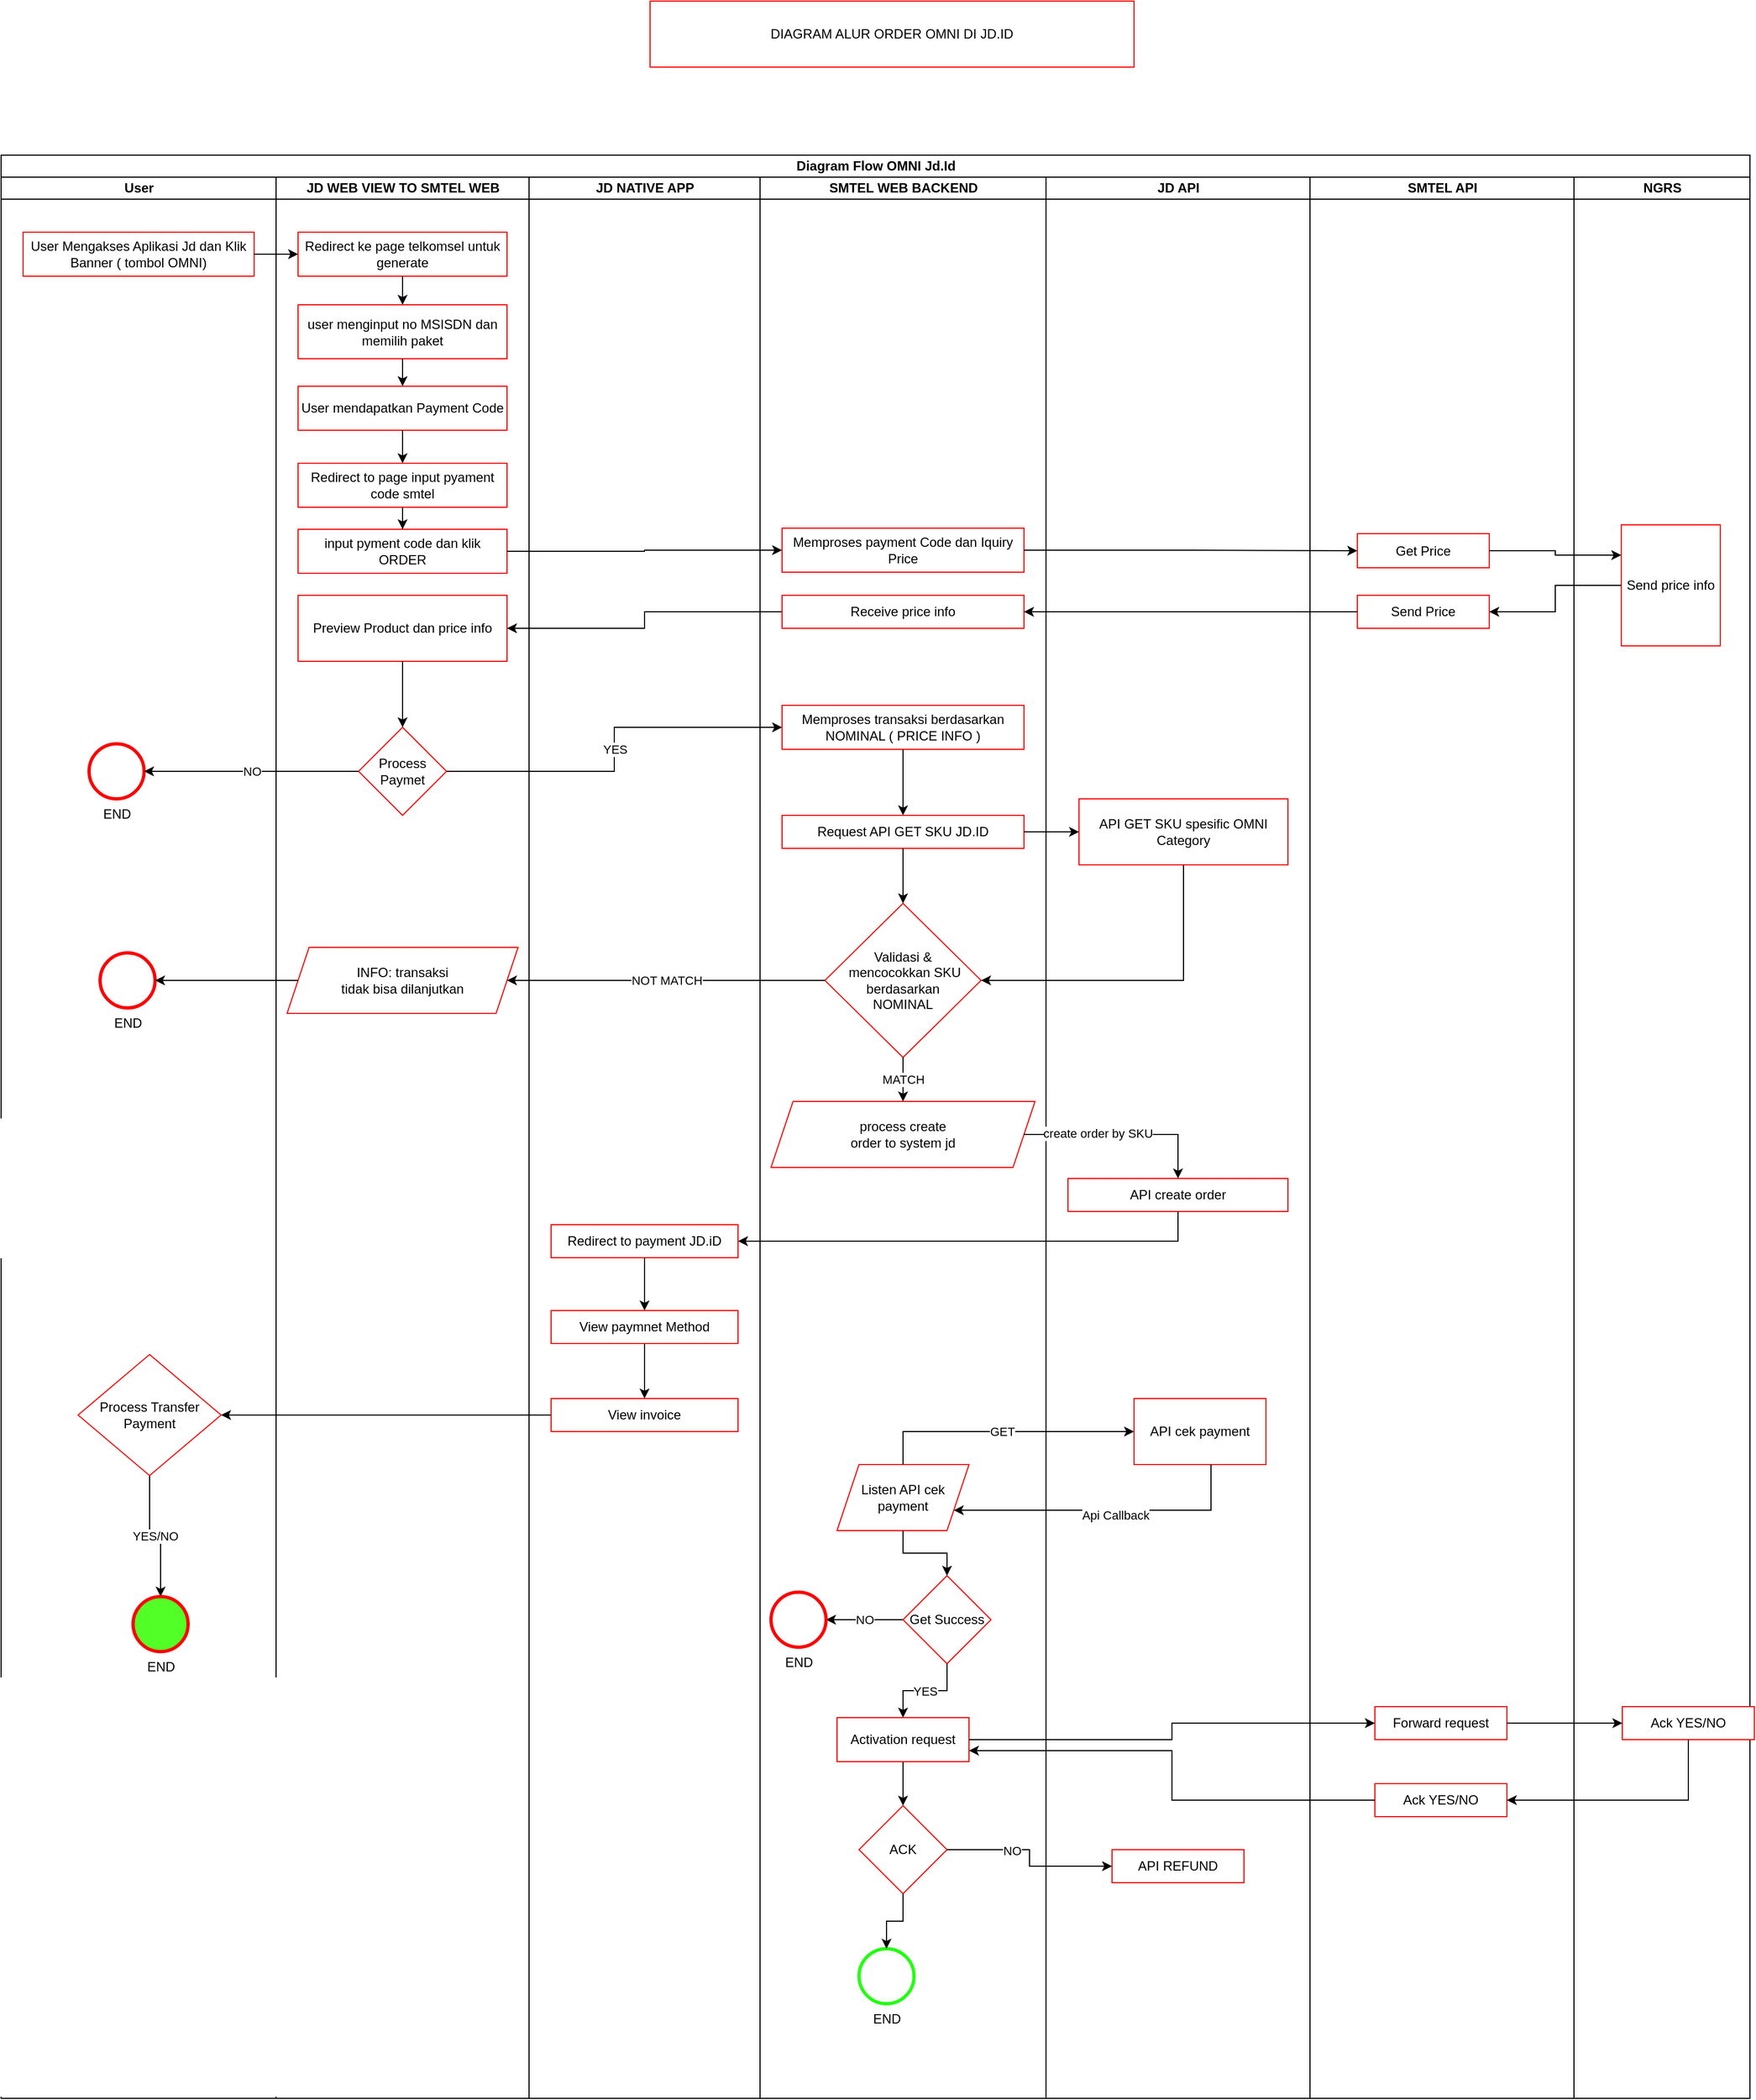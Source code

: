 <mxfile version="16.5.3" type="github">
  <diagram id="UwHgi-8N27nsmFxwErfs" name="OMNI">
    <mxGraphModel dx="4543" dy="3366" grid="1" gridSize="10" guides="1" tooltips="1" connect="1" arrows="1" fold="1" page="1" pageScale="1" pageWidth="850" pageHeight="1100" math="0" shadow="0">
      <root>
        <mxCell id="0" />
        <mxCell id="1" parent="0" />
        <mxCell id="b-g2PKGpohuOXuUOQPh--2" value="Diagram Flow OMNI Jd.Id" style="swimlane;html=1;childLayout=stackLayout;resizeParent=1;resizeParentMax=0;startSize=20;" vertex="1" parent="1">
          <mxGeometry x="110" y="-850" width="1590" height="1766" as="geometry" />
        </mxCell>
        <mxCell id="b-g2PKGpohuOXuUOQPh--3" value="User" style="swimlane;html=1;startSize=20;" vertex="1" parent="b-g2PKGpohuOXuUOQPh--2">
          <mxGeometry y="20" width="250" height="1746" as="geometry" />
        </mxCell>
        <mxCell id="b-g2PKGpohuOXuUOQPh--4" style="edgeStyle=orthogonalEdgeStyle;rounded=0;orthogonalLoop=1;jettySize=auto;html=1;exitX=0.5;exitY=1;exitDx=0;exitDy=0;exitPerimeter=0;" edge="1" parent="b-g2PKGpohuOXuUOQPh--3">
          <mxGeometry relative="1" as="geometry">
            <mxPoint x="120" y="100" as="sourcePoint" />
            <mxPoint x="120" y="100" as="targetPoint" />
          </mxGeometry>
        </mxCell>
        <mxCell id="b-g2PKGpohuOXuUOQPh--5" value="User Mengakses Aplikasi Jd dan Klik Banner ( tombol OMNI)" style="rounded=0;whiteSpace=wrap;html=1;strokeColor=#FF0000;" vertex="1" parent="b-g2PKGpohuOXuUOQPh--3">
          <mxGeometry x="20" y="50" width="210" height="40" as="geometry" />
        </mxCell>
        <mxCell id="b-g2PKGpohuOXuUOQPh--6" value="END" style="points=[[0.145,0.145,0],[0.5,0,0],[0.855,0.145,0],[1,0.5,0],[0.855,0.855,0],[0.5,1,0],[0.145,0.855,0],[0,0.5,0]];shape=mxgraph.bpmn.event;html=1;verticalLabelPosition=bottom;labelBackgroundColor=#ffffff;verticalAlign=top;align=center;perimeter=ellipsePerimeter;outlineConnect=0;aspect=fixed;outline=end;symbol=terminate2;strokeColor=#FF0000;" vertex="1" parent="b-g2PKGpohuOXuUOQPh--3">
          <mxGeometry x="80" y="515" width="50" height="50" as="geometry" />
        </mxCell>
        <mxCell id="b-g2PKGpohuOXuUOQPh--7" value="END" style="points=[[0.145,0.145,0],[0.5,0,0],[0.855,0.145,0],[1,0.5,0],[0.855,0.855,0],[0.5,1,0],[0.145,0.855,0],[0,0.5,0]];shape=mxgraph.bpmn.event;html=1;verticalLabelPosition=bottom;labelBackgroundColor=#ffffff;verticalAlign=top;align=center;perimeter=ellipsePerimeter;outlineConnect=0;aspect=fixed;outline=end;symbol=terminate2;strokeColor=#FF0000;" vertex="1" parent="b-g2PKGpohuOXuUOQPh--3">
          <mxGeometry x="90" y="705" width="50" height="50" as="geometry" />
        </mxCell>
        <mxCell id="b-g2PKGpohuOXuUOQPh--8" value="YES/NO" style="edgeStyle=orthogonalEdgeStyle;rounded=0;orthogonalLoop=1;jettySize=auto;html=1;" edge="1" parent="b-g2PKGpohuOXuUOQPh--3" source="b-g2PKGpohuOXuUOQPh--9" target="b-g2PKGpohuOXuUOQPh--10">
          <mxGeometry relative="1" as="geometry" />
        </mxCell>
        <mxCell id="b-g2PKGpohuOXuUOQPh--9" value="Process Transfer Payment" style="rhombus;whiteSpace=wrap;html=1;strokeColor=#FF0000;" vertex="1" parent="b-g2PKGpohuOXuUOQPh--3">
          <mxGeometry x="70" y="1070" width="130" height="110" as="geometry" />
        </mxCell>
        <mxCell id="b-g2PKGpohuOXuUOQPh--10" value="END" style="points=[[0.145,0.145,0],[0.5,0,0],[0.855,0.145,0],[1,0.5,0],[0.855,0.855,0],[0.5,1,0],[0.145,0.855,0],[0,0.5,0]];shape=mxgraph.bpmn.event;html=1;verticalLabelPosition=bottom;labelBackgroundColor=#ffffff;verticalAlign=top;align=center;perimeter=ellipsePerimeter;outlineConnect=0;aspect=fixed;outline=end;symbol=terminate2;strokeColor=#FF0000;fillColor=#52FF26;" vertex="1" parent="b-g2PKGpohuOXuUOQPh--3">
          <mxGeometry x="120" y="1290" width="50" height="50" as="geometry" />
        </mxCell>
        <mxCell id="b-g2PKGpohuOXuUOQPh--11" value="JD WEB VIEW TO SMTEL WEB" style="swimlane;html=1;startSize=20;" vertex="1" parent="b-g2PKGpohuOXuUOQPh--2">
          <mxGeometry x="250" y="20" width="230" height="1746" as="geometry">
            <mxRectangle x="120" y="20" width="30" height="460" as="alternateBounds" />
          </mxGeometry>
        </mxCell>
        <mxCell id="b-g2PKGpohuOXuUOQPh--12" value="Redirect ke page telkomsel untuk generate " style="whiteSpace=wrap;html=1;strokeColor=#FF0000;" vertex="1" parent="b-g2PKGpohuOXuUOQPh--11">
          <mxGeometry x="20" y="50" width="190" height="40" as="geometry" />
        </mxCell>
        <mxCell id="b-g2PKGpohuOXuUOQPh--13" value="Redirect to page input pyament code smtel" style="whiteSpace=wrap;html=1;strokeColor=#FF0000;" vertex="1" parent="b-g2PKGpohuOXuUOQPh--11">
          <mxGeometry x="20" y="260" width="190" height="40" as="geometry" />
        </mxCell>
        <mxCell id="b-g2PKGpohuOXuUOQPh--14" value="Preview Product dan price info" style="whiteSpace=wrap;html=1;strokeColor=#FF0000;" vertex="1" parent="b-g2PKGpohuOXuUOQPh--11">
          <mxGeometry x="20" y="380" width="190" height="60" as="geometry" />
        </mxCell>
        <mxCell id="b-g2PKGpohuOXuUOQPh--15" value="&lt;div&gt;INFO: transaksi &lt;br&gt;&lt;/div&gt;&lt;div&gt;tidak bisa dilanjutkan&lt;/div&gt;" style="shape=parallelogram;perimeter=parallelogramPerimeter;whiteSpace=wrap;html=1;fixedSize=1;strokeColor=#FF0000;" vertex="1" parent="b-g2PKGpohuOXuUOQPh--11">
          <mxGeometry x="10" y="700" width="210" height="60" as="geometry" />
        </mxCell>
        <mxCell id="b-g2PKGpohuOXuUOQPh--16" value="User mendapatkan Payment Code" style="whiteSpace=wrap;html=1;strokeColor=#FF0000;" vertex="1" parent="b-g2PKGpohuOXuUOQPh--11">
          <mxGeometry x="20" y="190" width="190" height="40" as="geometry" />
        </mxCell>
        <mxCell id="b-g2PKGpohuOXuUOQPh--17" value="" style="edgeStyle=orthogonalEdgeStyle;rounded=0;orthogonalLoop=1;jettySize=auto;html=1;" edge="1" parent="b-g2PKGpohuOXuUOQPh--11" source="b-g2PKGpohuOXuUOQPh--16" target="b-g2PKGpohuOXuUOQPh--13">
          <mxGeometry relative="1" as="geometry" />
        </mxCell>
        <mxCell id="b-g2PKGpohuOXuUOQPh--18" value="input pyment code dan klik ORDER" style="whiteSpace=wrap;html=1;strokeColor=#FF0000;" vertex="1" parent="b-g2PKGpohuOXuUOQPh--11">
          <mxGeometry x="20" y="320" width="190" height="40" as="geometry" />
        </mxCell>
        <mxCell id="b-g2PKGpohuOXuUOQPh--19" value="" style="edgeStyle=orthogonalEdgeStyle;rounded=0;orthogonalLoop=1;jettySize=auto;html=1;" edge="1" parent="b-g2PKGpohuOXuUOQPh--11" source="b-g2PKGpohuOXuUOQPh--13" target="b-g2PKGpohuOXuUOQPh--18">
          <mxGeometry relative="1" as="geometry" />
        </mxCell>
        <mxCell id="b-g2PKGpohuOXuUOQPh--20" value="Process Paymet" style="rhombus;whiteSpace=wrap;html=1;strokeColor=#FF0000;" vertex="1" parent="b-g2PKGpohuOXuUOQPh--11">
          <mxGeometry x="75" y="500" width="80" height="80" as="geometry" />
        </mxCell>
        <mxCell id="b-g2PKGpohuOXuUOQPh--21" style="edgeStyle=orthogonalEdgeStyle;rounded=0;orthogonalLoop=1;jettySize=auto;html=1;entryX=0.5;entryY=0;entryDx=0;entryDy=0;" edge="1" parent="b-g2PKGpohuOXuUOQPh--11" source="b-g2PKGpohuOXuUOQPh--14" target="b-g2PKGpohuOXuUOQPh--20">
          <mxGeometry relative="1" as="geometry" />
        </mxCell>
        <mxCell id="b-g2PKGpohuOXuUOQPh--22" value="user menginput no MSISDN dan memilih paket" style="whiteSpace=wrap;html=1;strokeColor=#FF0000;" vertex="1" parent="b-g2PKGpohuOXuUOQPh--11">
          <mxGeometry x="20" y="116" width="190" height="49" as="geometry" />
        </mxCell>
        <mxCell id="b-g2PKGpohuOXuUOQPh--23" value="" style="edgeStyle=orthogonalEdgeStyle;rounded=0;orthogonalLoop=1;jettySize=auto;html=1;" edge="1" parent="b-g2PKGpohuOXuUOQPh--11" source="b-g2PKGpohuOXuUOQPh--12" target="b-g2PKGpohuOXuUOQPh--22">
          <mxGeometry relative="1" as="geometry" />
        </mxCell>
        <mxCell id="b-g2PKGpohuOXuUOQPh--24" value="" style="edgeStyle=orthogonalEdgeStyle;rounded=0;orthogonalLoop=1;jettySize=auto;html=1;" edge="1" parent="b-g2PKGpohuOXuUOQPh--11" source="b-g2PKGpohuOXuUOQPh--22" target="b-g2PKGpohuOXuUOQPh--16">
          <mxGeometry relative="1" as="geometry" />
        </mxCell>
        <mxCell id="b-g2PKGpohuOXuUOQPh--25" value="JD NATIVE APP" style="swimlane;html=1;startSize=20;" vertex="1" parent="b-g2PKGpohuOXuUOQPh--2">
          <mxGeometry x="480" y="20" width="210" height="1746" as="geometry" />
        </mxCell>
        <mxCell id="b-g2PKGpohuOXuUOQPh--26" value="Redirect to payment JD.iD" style="whiteSpace=wrap;html=1;strokeColor=#FF0000;" vertex="1" parent="b-g2PKGpohuOXuUOQPh--25">
          <mxGeometry x="20" y="952" width="170" height="30" as="geometry" />
        </mxCell>
        <mxCell id="b-g2PKGpohuOXuUOQPh--27" value="View paymnet Method" style="whiteSpace=wrap;html=1;strokeColor=#FF0000;" vertex="1" parent="b-g2PKGpohuOXuUOQPh--25">
          <mxGeometry x="20" y="1030" width="170" height="30" as="geometry" />
        </mxCell>
        <mxCell id="b-g2PKGpohuOXuUOQPh--28" value="" style="edgeStyle=orthogonalEdgeStyle;rounded=0;orthogonalLoop=1;jettySize=auto;html=1;" edge="1" parent="b-g2PKGpohuOXuUOQPh--25" source="b-g2PKGpohuOXuUOQPh--26" target="b-g2PKGpohuOXuUOQPh--27">
          <mxGeometry relative="1" as="geometry" />
        </mxCell>
        <mxCell id="b-g2PKGpohuOXuUOQPh--29" value="&lt;div&gt;View invoice&lt;/div&gt;" style="whiteSpace=wrap;html=1;strokeColor=#FF0000;" vertex="1" parent="b-g2PKGpohuOXuUOQPh--25">
          <mxGeometry x="20" y="1110" width="170" height="30" as="geometry" />
        </mxCell>
        <mxCell id="b-g2PKGpohuOXuUOQPh--30" value="" style="edgeStyle=orthogonalEdgeStyle;rounded=0;orthogonalLoop=1;jettySize=auto;html=1;" edge="1" parent="b-g2PKGpohuOXuUOQPh--25" source="b-g2PKGpohuOXuUOQPh--27" target="b-g2PKGpohuOXuUOQPh--29">
          <mxGeometry relative="1" as="geometry" />
        </mxCell>
        <mxCell id="b-g2PKGpohuOXuUOQPh--31" value="SMTEL WEB BACKEND" style="swimlane;html=1;startSize=20;" vertex="1" parent="b-g2PKGpohuOXuUOQPh--2">
          <mxGeometry x="690" y="20" width="260" height="1746" as="geometry" />
        </mxCell>
        <mxCell id="b-g2PKGpohuOXuUOQPh--32" value="Memproses payment Code dan Iquiry Price" style="whiteSpace=wrap;html=1;strokeColor=#FF0000;" vertex="1" parent="b-g2PKGpohuOXuUOQPh--31">
          <mxGeometry x="20" y="319" width="220" height="40" as="geometry" />
        </mxCell>
        <mxCell id="b-g2PKGpohuOXuUOQPh--33" value="Receive price info" style="whiteSpace=wrap;html=1;strokeColor=#FF0000;" vertex="1" parent="b-g2PKGpohuOXuUOQPh--31">
          <mxGeometry x="20" y="380" width="220" height="30" as="geometry" />
        </mxCell>
        <mxCell id="b-g2PKGpohuOXuUOQPh--34" value="Listen API cek payment" style="shape=parallelogram;perimeter=parallelogramPerimeter;whiteSpace=wrap;html=1;fixedSize=1;strokeColor=#FF0000;fillColor=#ffffff;" vertex="1" parent="b-g2PKGpohuOXuUOQPh--31">
          <mxGeometry x="70" y="1170" width="120" height="60" as="geometry" />
        </mxCell>
        <mxCell id="b-g2PKGpohuOXuUOQPh--35" value="Memproses transaksi berdasarkan NOMINAL ( PRICE INFO )" style="whiteSpace=wrap;html=1;strokeColor=#FF0000;" vertex="1" parent="b-g2PKGpohuOXuUOQPh--31">
          <mxGeometry x="20" y="480" width="220" height="40" as="geometry" />
        </mxCell>
        <mxCell id="b-g2PKGpohuOXuUOQPh--36" value="Request API GET SKU JD.ID" style="whiteSpace=wrap;html=1;strokeColor=#FF0000;" vertex="1" parent="b-g2PKGpohuOXuUOQPh--31">
          <mxGeometry x="20" y="580" width="220" height="30" as="geometry" />
        </mxCell>
        <mxCell id="b-g2PKGpohuOXuUOQPh--37" style="edgeStyle=orthogonalEdgeStyle;rounded=0;orthogonalLoop=1;jettySize=auto;html=1;entryX=0.5;entryY=0;entryDx=0;entryDy=0;" edge="1" parent="b-g2PKGpohuOXuUOQPh--31" source="b-g2PKGpohuOXuUOQPh--35" target="b-g2PKGpohuOXuUOQPh--36">
          <mxGeometry relative="1" as="geometry" />
        </mxCell>
        <mxCell id="b-g2PKGpohuOXuUOQPh--38" value="&lt;div align=&quot;center&quot;&gt;Validasi &amp;amp;&lt;/div&gt;&lt;div align=&quot;center&quot;&gt;&amp;nbsp;mencocokkan SKU berdasarkan &lt;br&gt;&lt;/div&gt;&lt;div align=&quot;center&quot;&gt;NOMINAL&lt;/div&gt;" style="rhombus;whiteSpace=wrap;html=1;strokeColor=#FF0000;align=center;" vertex="1" parent="b-g2PKGpohuOXuUOQPh--31">
          <mxGeometry x="59" y="660" width="142" height="140" as="geometry" />
        </mxCell>
        <mxCell id="b-g2PKGpohuOXuUOQPh--39" value="" style="edgeStyle=orthogonalEdgeStyle;rounded=0;orthogonalLoop=1;jettySize=auto;html=1;" edge="1" parent="b-g2PKGpohuOXuUOQPh--31" source="b-g2PKGpohuOXuUOQPh--36" target="b-g2PKGpohuOXuUOQPh--38">
          <mxGeometry relative="1" as="geometry" />
        </mxCell>
        <mxCell id="b-g2PKGpohuOXuUOQPh--40" value="&lt;div&gt;process create &lt;br&gt;&lt;/div&gt;&lt;div&gt;order to system jd&lt;/div&gt;" style="shape=parallelogram;perimeter=parallelogramPerimeter;whiteSpace=wrap;html=1;fixedSize=1;strokeColor=#FF0000;" vertex="1" parent="b-g2PKGpohuOXuUOQPh--31">
          <mxGeometry x="10" y="840" width="240" height="60" as="geometry" />
        </mxCell>
        <mxCell id="b-g2PKGpohuOXuUOQPh--41" value="MATCH" style="edgeStyle=orthogonalEdgeStyle;rounded=0;orthogonalLoop=1;jettySize=auto;html=1;" edge="1" parent="b-g2PKGpohuOXuUOQPh--31" source="b-g2PKGpohuOXuUOQPh--38" target="b-g2PKGpohuOXuUOQPh--40">
          <mxGeometry relative="1" as="geometry" />
        </mxCell>
        <mxCell id="b-g2PKGpohuOXuUOQPh--42" value="NO" style="edgeStyle=orthogonalEdgeStyle;rounded=0;orthogonalLoop=1;jettySize=auto;html=1;entryX=1;entryY=0.5;entryDx=0;entryDy=0;entryPerimeter=0;" edge="1" parent="b-g2PKGpohuOXuUOQPh--31" source="b-g2PKGpohuOXuUOQPh--43" target="b-g2PKGpohuOXuUOQPh--49">
          <mxGeometry relative="1" as="geometry" />
        </mxCell>
        <mxCell id="b-g2PKGpohuOXuUOQPh--43" value="Get Success" style="rhombus;whiteSpace=wrap;html=1;strokeColor=#FF0000;fillColor=#ffffff;" vertex="1" parent="b-g2PKGpohuOXuUOQPh--31">
          <mxGeometry x="130" y="1271" width="80" height="80" as="geometry" />
        </mxCell>
        <mxCell id="b-g2PKGpohuOXuUOQPh--44" value="" style="edgeStyle=orthogonalEdgeStyle;rounded=0;orthogonalLoop=1;jettySize=auto;html=1;" edge="1" parent="b-g2PKGpohuOXuUOQPh--31" source="b-g2PKGpohuOXuUOQPh--34" target="b-g2PKGpohuOXuUOQPh--43">
          <mxGeometry relative="1" as="geometry" />
        </mxCell>
        <mxCell id="b-g2PKGpohuOXuUOQPh--45" value="" style="edgeStyle=orthogonalEdgeStyle;rounded=0;orthogonalLoop=1;jettySize=auto;html=1;" edge="1" parent="b-g2PKGpohuOXuUOQPh--31" source="b-g2PKGpohuOXuUOQPh--46" target="b-g2PKGpohuOXuUOQPh--48">
          <mxGeometry relative="1" as="geometry" />
        </mxCell>
        <mxCell id="b-g2PKGpohuOXuUOQPh--46" value="Activation request" style="whiteSpace=wrap;html=1;strokeColor=#FF0000;fillColor=#ffffff;" vertex="1" parent="b-g2PKGpohuOXuUOQPh--31">
          <mxGeometry x="70" y="1400" width="120" height="40" as="geometry" />
        </mxCell>
        <mxCell id="b-g2PKGpohuOXuUOQPh--47" value="YES" style="edgeStyle=orthogonalEdgeStyle;rounded=0;orthogonalLoop=1;jettySize=auto;html=1;entryX=0.5;entryY=0;entryDx=0;entryDy=0;" edge="1" parent="b-g2PKGpohuOXuUOQPh--31" source="b-g2PKGpohuOXuUOQPh--43" target="b-g2PKGpohuOXuUOQPh--46">
          <mxGeometry relative="1" as="geometry" />
        </mxCell>
        <mxCell id="b-g2PKGpohuOXuUOQPh--48" value="ACK" style="rhombus;whiteSpace=wrap;html=1;strokeColor=#FF0000;fillColor=#ffffff;" vertex="1" parent="b-g2PKGpohuOXuUOQPh--31">
          <mxGeometry x="90" y="1480" width="80" height="80" as="geometry" />
        </mxCell>
        <mxCell id="b-g2PKGpohuOXuUOQPh--49" value="END" style="points=[[0.145,0.145,0],[0.5,0,0],[0.855,0.145,0],[1,0.5,0],[0.855,0.855,0],[0.5,1,0],[0.145,0.855,0],[0,0.5,0]];shape=mxgraph.bpmn.event;html=1;verticalLabelPosition=bottom;labelBackgroundColor=#ffffff;verticalAlign=top;align=center;perimeter=ellipsePerimeter;outlineConnect=0;aspect=fixed;outline=end;symbol=terminate2;strokeColor=#FF0000;fillColor=#ffffff;" vertex="1" parent="b-g2PKGpohuOXuUOQPh--31">
          <mxGeometry x="10" y="1286" width="50" height="50" as="geometry" />
        </mxCell>
        <mxCell id="b-g2PKGpohuOXuUOQPh--50" value="END" style="points=[[0.145,0.145,0],[0.5,0,0],[0.855,0.145,0],[1,0.5,0],[0.855,0.855,0],[0.5,1,0],[0.145,0.855,0],[0,0.5,0]];shape=mxgraph.bpmn.event;html=1;verticalLabelPosition=bottom;labelBackgroundColor=#ffffff;verticalAlign=top;align=center;perimeter=ellipsePerimeter;outlineConnect=0;aspect=fixed;outline=end;symbol=terminate2;strokeColor=#22FF12;fillColor=#ffffff;" vertex="1" parent="b-g2PKGpohuOXuUOQPh--31">
          <mxGeometry x="90" y="1610" width="50" height="50" as="geometry" />
        </mxCell>
        <mxCell id="b-g2PKGpohuOXuUOQPh--51" style="edgeStyle=orthogonalEdgeStyle;rounded=0;orthogonalLoop=1;jettySize=auto;html=1;" edge="1" parent="b-g2PKGpohuOXuUOQPh--31" source="b-g2PKGpohuOXuUOQPh--48" target="b-g2PKGpohuOXuUOQPh--50">
          <mxGeometry relative="1" as="geometry">
            <mxPoint x="100" y="2500" as="targetPoint" />
          </mxGeometry>
        </mxCell>
        <mxCell id="b-g2PKGpohuOXuUOQPh--52" value="JD API" style="swimlane;html=1;startSize=20;" vertex="1" parent="b-g2PKGpohuOXuUOQPh--2">
          <mxGeometry x="950" y="20" width="240" height="1746" as="geometry" />
        </mxCell>
        <mxCell id="b-g2PKGpohuOXuUOQPh--53" value="API GET SKU spesific OMNI Category" style="whiteSpace=wrap;html=1;strokeColor=#FF0000;" vertex="1" parent="b-g2PKGpohuOXuUOQPh--52">
          <mxGeometry x="30" y="565" width="190" height="60" as="geometry" />
        </mxCell>
        <mxCell id="b-g2PKGpohuOXuUOQPh--54" value="API create order" style="whiteSpace=wrap;html=1;strokeColor=#FF0000;" vertex="1" parent="b-g2PKGpohuOXuUOQPh--52">
          <mxGeometry x="20" y="910" width="200" height="30" as="geometry" />
        </mxCell>
        <mxCell id="b-g2PKGpohuOXuUOQPh--55" value="API cek payment" style="whiteSpace=wrap;html=1;strokeColor=#FF0000;fillColor=#ffffff;" vertex="1" parent="b-g2PKGpohuOXuUOQPh--52">
          <mxGeometry x="80" y="1110" width="120" height="60" as="geometry" />
        </mxCell>
        <mxCell id="b-g2PKGpohuOXuUOQPh--56" value="API REFUND" style="whiteSpace=wrap;html=1;strokeColor=#FF0000;fillColor=#ffffff;" vertex="1" parent="b-g2PKGpohuOXuUOQPh--52">
          <mxGeometry x="60" y="1520" width="120" height="30" as="geometry" />
        </mxCell>
        <mxCell id="b-g2PKGpohuOXuUOQPh--57" value="SMTEL API" style="swimlane;html=1;startSize=20;" vertex="1" parent="b-g2PKGpohuOXuUOQPh--2">
          <mxGeometry x="1190" y="20" width="240" height="1746" as="geometry" />
        </mxCell>
        <mxCell id="b-g2PKGpohuOXuUOQPh--58" value="Get Price" style="whiteSpace=wrap;html=1;strokeColor=#FF0000;" vertex="1" parent="b-g2PKGpohuOXuUOQPh--57">
          <mxGeometry x="43" y="324" width="120" height="31" as="geometry" />
        </mxCell>
        <mxCell id="b-g2PKGpohuOXuUOQPh--59" value="Send Price" style="whiteSpace=wrap;html=1;strokeColor=#FF0000;" vertex="1" parent="b-g2PKGpohuOXuUOQPh--57">
          <mxGeometry x="43" y="380" width="120" height="30" as="geometry" />
        </mxCell>
        <mxCell id="b-g2PKGpohuOXuUOQPh--60" value="Forward request" style="whiteSpace=wrap;html=1;strokeColor=#FF0000;fillColor=#ffffff;" vertex="1" parent="b-g2PKGpohuOXuUOQPh--57">
          <mxGeometry x="59" y="1390" width="120" height="30" as="geometry" />
        </mxCell>
        <mxCell id="b-g2PKGpohuOXuUOQPh--61" value="Ack YES/NO" style="whiteSpace=wrap;html=1;strokeColor=#FF0000;fillColor=#ffffff;" vertex="1" parent="b-g2PKGpohuOXuUOQPh--57">
          <mxGeometry x="59" y="1460" width="120" height="30" as="geometry" />
        </mxCell>
        <mxCell id="b-g2PKGpohuOXuUOQPh--62" value="" style="edgeStyle=orthogonalEdgeStyle;rounded=0;orthogonalLoop=1;jettySize=auto;html=1;" edge="1" parent="b-g2PKGpohuOXuUOQPh--2" source="b-g2PKGpohuOXuUOQPh--5" target="b-g2PKGpohuOXuUOQPh--12">
          <mxGeometry relative="1" as="geometry" />
        </mxCell>
        <mxCell id="b-g2PKGpohuOXuUOQPh--63" value="NGRS" style="swimlane;html=1;startSize=20;" vertex="1" parent="b-g2PKGpohuOXuUOQPh--2">
          <mxGeometry x="1430" y="20" width="160" height="1746" as="geometry" />
        </mxCell>
        <mxCell id="b-g2PKGpohuOXuUOQPh--64" style="edgeStyle=orthogonalEdgeStyle;rounded=0;orthogonalLoop=1;jettySize=auto;html=1;exitX=0.5;exitY=1;exitDx=0;exitDy=0;exitPerimeter=0;" edge="1" parent="b-g2PKGpohuOXuUOQPh--63">
          <mxGeometry relative="1" as="geometry">
            <mxPoint x="120" y="100" as="sourcePoint" />
            <mxPoint x="120" y="100" as="targetPoint" />
          </mxGeometry>
        </mxCell>
        <mxCell id="b-g2PKGpohuOXuUOQPh--65" value="Send price info" style="whiteSpace=wrap;html=1;strokeColor=#FF0000;" vertex="1" parent="b-g2PKGpohuOXuUOQPh--63">
          <mxGeometry x="43" y="316" width="90" height="110" as="geometry" />
        </mxCell>
        <mxCell id="b-g2PKGpohuOXuUOQPh--66" value="Ack YES/NO" style="whiteSpace=wrap;html=1;strokeColor=#FF0000;fillColor=#ffffff;" vertex="1" parent="b-g2PKGpohuOXuUOQPh--63">
          <mxGeometry x="44" y="1390" width="120" height="30" as="geometry" />
        </mxCell>
        <mxCell id="b-g2PKGpohuOXuUOQPh--67" style="edgeStyle=orthogonalEdgeStyle;rounded=0;orthogonalLoop=1;jettySize=auto;html=1;entryX=1;entryY=0.5;entryDx=0;entryDy=0;" edge="1" parent="b-g2PKGpohuOXuUOQPh--2" source="b-g2PKGpohuOXuUOQPh--65" target="b-g2PKGpohuOXuUOQPh--59">
          <mxGeometry relative="1" as="geometry">
            <mxPoint x="1120" y="590" as="targetPoint" />
          </mxGeometry>
        </mxCell>
        <mxCell id="b-g2PKGpohuOXuUOQPh--68" style="edgeStyle=orthogonalEdgeStyle;rounded=0;orthogonalLoop=1;jettySize=auto;html=1;entryX=0;entryY=0.5;entryDx=0;entryDy=0;" edge="1" parent="b-g2PKGpohuOXuUOQPh--2" source="b-g2PKGpohuOXuUOQPh--32" target="b-g2PKGpohuOXuUOQPh--58">
          <mxGeometry relative="1" as="geometry" />
        </mxCell>
        <mxCell id="b-g2PKGpohuOXuUOQPh--69" value="" style="edgeStyle=orthogonalEdgeStyle;rounded=0;orthogonalLoop=1;jettySize=auto;html=1;entryX=1;entryY=0.5;entryDx=0;entryDy=0;" edge="1" parent="b-g2PKGpohuOXuUOQPh--2" source="b-g2PKGpohuOXuUOQPh--59" target="b-g2PKGpohuOXuUOQPh--33">
          <mxGeometry relative="1" as="geometry">
            <mxPoint x="870" y="590" as="targetPoint" />
          </mxGeometry>
        </mxCell>
        <mxCell id="b-g2PKGpohuOXuUOQPh--70" style="edgeStyle=orthogonalEdgeStyle;rounded=0;orthogonalLoop=1;jettySize=auto;html=1;entryX=1;entryY=0.5;entryDx=0;entryDy=0;" edge="1" parent="b-g2PKGpohuOXuUOQPh--2" source="b-g2PKGpohuOXuUOQPh--33" target="b-g2PKGpohuOXuUOQPh--14">
          <mxGeometry relative="1" as="geometry" />
        </mxCell>
        <mxCell id="b-g2PKGpohuOXuUOQPh--71" style="edgeStyle=orthogonalEdgeStyle;rounded=0;orthogonalLoop=1;jettySize=auto;html=1;entryX=0;entryY=0.5;entryDx=0;entryDy=0;" edge="1" parent="b-g2PKGpohuOXuUOQPh--2" source="b-g2PKGpohuOXuUOQPh--36" target="b-g2PKGpohuOXuUOQPh--53">
          <mxGeometry relative="1" as="geometry" />
        </mxCell>
        <mxCell id="b-g2PKGpohuOXuUOQPh--72" value="NOT MATCH" style="edgeStyle=orthogonalEdgeStyle;rounded=0;orthogonalLoop=1;jettySize=auto;html=1;entryX=1;entryY=0.5;entryDx=0;entryDy=0;" edge="1" parent="b-g2PKGpohuOXuUOQPh--2" source="b-g2PKGpohuOXuUOQPh--38" target="b-g2PKGpohuOXuUOQPh--15">
          <mxGeometry relative="1" as="geometry" />
        </mxCell>
        <mxCell id="b-g2PKGpohuOXuUOQPh--73" style="edgeStyle=orthogonalEdgeStyle;rounded=0;orthogonalLoop=1;jettySize=auto;html=1;" edge="1" parent="b-g2PKGpohuOXuUOQPh--2" source="b-g2PKGpohuOXuUOQPh--40" target="b-g2PKGpohuOXuUOQPh--54">
          <mxGeometry relative="1" as="geometry" />
        </mxCell>
        <mxCell id="b-g2PKGpohuOXuUOQPh--74" value="create order by SKU" style="edgeLabel;html=1;align=center;verticalAlign=middle;resizable=0;points=[];" vertex="1" connectable="0" parent="b-g2PKGpohuOXuUOQPh--73">
          <mxGeometry x="-0.257" y="1" relative="1" as="geometry">
            <mxPoint as="offset" />
          </mxGeometry>
        </mxCell>
        <mxCell id="b-g2PKGpohuOXuUOQPh--75" style="edgeStyle=orthogonalEdgeStyle;rounded=0;orthogonalLoop=1;jettySize=auto;html=1;entryX=1;entryY=0.5;entryDx=0;entryDy=0;entryPerimeter=0;" edge="1" parent="b-g2PKGpohuOXuUOQPh--2" source="b-g2PKGpohuOXuUOQPh--15" target="b-g2PKGpohuOXuUOQPh--7">
          <mxGeometry relative="1" as="geometry" />
        </mxCell>
        <mxCell id="b-g2PKGpohuOXuUOQPh--76" value="" style="edgeStyle=orthogonalEdgeStyle;rounded=0;orthogonalLoop=1;jettySize=auto;html=1;" edge="1" parent="b-g2PKGpohuOXuUOQPh--2" source="b-g2PKGpohuOXuUOQPh--18" target="b-g2PKGpohuOXuUOQPh--32">
          <mxGeometry relative="1" as="geometry" />
        </mxCell>
        <mxCell id="b-g2PKGpohuOXuUOQPh--77" style="edgeStyle=orthogonalEdgeStyle;rounded=0;orthogonalLoop=1;jettySize=auto;html=1;entryX=0;entryY=0.25;entryDx=0;entryDy=0;" edge="1" parent="b-g2PKGpohuOXuUOQPh--2" source="b-g2PKGpohuOXuUOQPh--58" target="b-g2PKGpohuOXuUOQPh--65">
          <mxGeometry relative="1" as="geometry" />
        </mxCell>
        <mxCell id="b-g2PKGpohuOXuUOQPh--78" value="NO" style="edgeStyle=orthogonalEdgeStyle;rounded=0;orthogonalLoop=1;jettySize=auto;html=1;" edge="1" parent="b-g2PKGpohuOXuUOQPh--2" source="b-g2PKGpohuOXuUOQPh--20" target="b-g2PKGpohuOXuUOQPh--6">
          <mxGeometry relative="1" as="geometry" />
        </mxCell>
        <mxCell id="b-g2PKGpohuOXuUOQPh--79" value="YES" style="edgeStyle=orthogonalEdgeStyle;rounded=0;orthogonalLoop=1;jettySize=auto;html=1;" edge="1" parent="b-g2PKGpohuOXuUOQPh--2" source="b-g2PKGpohuOXuUOQPh--20" target="b-g2PKGpohuOXuUOQPh--35">
          <mxGeometry relative="1" as="geometry" />
        </mxCell>
        <mxCell id="b-g2PKGpohuOXuUOQPh--80" style="edgeStyle=orthogonalEdgeStyle;rounded=0;orthogonalLoop=1;jettySize=auto;html=1;entryX=1;entryY=0.5;entryDx=0;entryDy=0;" edge="1" parent="b-g2PKGpohuOXuUOQPh--2" source="b-g2PKGpohuOXuUOQPh--53" target="b-g2PKGpohuOXuUOQPh--38">
          <mxGeometry relative="1" as="geometry">
            <Array as="points">
              <mxPoint x="1075" y="750" />
            </Array>
          </mxGeometry>
        </mxCell>
        <mxCell id="b-g2PKGpohuOXuUOQPh--81" style="edgeStyle=orthogonalEdgeStyle;rounded=0;orthogonalLoop=1;jettySize=auto;html=1;entryX=1;entryY=0.5;entryDx=0;entryDy=0;" edge="1" parent="b-g2PKGpohuOXuUOQPh--2" source="b-g2PKGpohuOXuUOQPh--54" target="b-g2PKGpohuOXuUOQPh--26">
          <mxGeometry relative="1" as="geometry">
            <Array as="points">
              <mxPoint x="1070" y="987" />
            </Array>
          </mxGeometry>
        </mxCell>
        <mxCell id="b-g2PKGpohuOXuUOQPh--82" style="edgeStyle=orthogonalEdgeStyle;rounded=0;orthogonalLoop=1;jettySize=auto;html=1;entryX=1;entryY=0.5;entryDx=0;entryDy=0;" edge="1" parent="b-g2PKGpohuOXuUOQPh--2" source="b-g2PKGpohuOXuUOQPh--29" target="b-g2PKGpohuOXuUOQPh--9">
          <mxGeometry relative="1" as="geometry" />
        </mxCell>
        <mxCell id="b-g2PKGpohuOXuUOQPh--83" style="edgeStyle=orthogonalEdgeStyle;rounded=0;orthogonalLoop=1;jettySize=auto;html=1;entryX=1;entryY=0.75;entryDx=0;entryDy=0;" edge="1" parent="b-g2PKGpohuOXuUOQPh--2" source="b-g2PKGpohuOXuUOQPh--55" target="b-g2PKGpohuOXuUOQPh--34">
          <mxGeometry relative="1" as="geometry">
            <Array as="points">
              <mxPoint x="1100" y="1232" />
            </Array>
          </mxGeometry>
        </mxCell>
        <mxCell id="b-g2PKGpohuOXuUOQPh--84" value="Api Callback" style="edgeLabel;html=1;align=center;verticalAlign=middle;resizable=0;points=[];" vertex="1" connectable="0" parent="b-g2PKGpohuOXuUOQPh--83">
          <mxGeometry x="-0.068" y="4" relative="1" as="geometry">
            <mxPoint as="offset" />
          </mxGeometry>
        </mxCell>
        <mxCell id="b-g2PKGpohuOXuUOQPh--85" value="GET" style="edgeStyle=orthogonalEdgeStyle;rounded=0;orthogonalLoop=1;jettySize=auto;html=1;entryX=0;entryY=0.5;entryDx=0;entryDy=0;" edge="1" parent="b-g2PKGpohuOXuUOQPh--2" source="b-g2PKGpohuOXuUOQPh--34" target="b-g2PKGpohuOXuUOQPh--55">
          <mxGeometry relative="1" as="geometry">
            <Array as="points">
              <mxPoint x="820" y="1160" />
            </Array>
          </mxGeometry>
        </mxCell>
        <mxCell id="b-g2PKGpohuOXuUOQPh--86" style="edgeStyle=orthogonalEdgeStyle;rounded=0;orthogonalLoop=1;jettySize=auto;html=1;entryX=0;entryY=0.5;entryDx=0;entryDy=0;" edge="1" parent="b-g2PKGpohuOXuUOQPh--2" source="b-g2PKGpohuOXuUOQPh--46" target="b-g2PKGpohuOXuUOQPh--60">
          <mxGeometry relative="1" as="geometry" />
        </mxCell>
        <mxCell id="b-g2PKGpohuOXuUOQPh--87" style="edgeStyle=orthogonalEdgeStyle;rounded=0;orthogonalLoop=1;jettySize=auto;html=1;entryX=0;entryY=0.5;entryDx=0;entryDy=0;" edge="1" parent="b-g2PKGpohuOXuUOQPh--2" source="b-g2PKGpohuOXuUOQPh--60" target="b-g2PKGpohuOXuUOQPh--66">
          <mxGeometry relative="1" as="geometry" />
        </mxCell>
        <mxCell id="b-g2PKGpohuOXuUOQPh--88" style="edgeStyle=orthogonalEdgeStyle;rounded=0;orthogonalLoop=1;jettySize=auto;html=1;entryX=1;entryY=0.5;entryDx=0;entryDy=0;" edge="1" parent="b-g2PKGpohuOXuUOQPh--2" source="b-g2PKGpohuOXuUOQPh--66" target="b-g2PKGpohuOXuUOQPh--61">
          <mxGeometry relative="1" as="geometry">
            <Array as="points">
              <mxPoint x="1534" y="1495" />
            </Array>
          </mxGeometry>
        </mxCell>
        <mxCell id="b-g2PKGpohuOXuUOQPh--89" style="edgeStyle=orthogonalEdgeStyle;rounded=0;orthogonalLoop=1;jettySize=auto;html=1;entryX=1;entryY=0.75;entryDx=0;entryDy=0;" edge="1" parent="b-g2PKGpohuOXuUOQPh--2" source="b-g2PKGpohuOXuUOQPh--61" target="b-g2PKGpohuOXuUOQPh--46">
          <mxGeometry relative="1" as="geometry" />
        </mxCell>
        <mxCell id="b-g2PKGpohuOXuUOQPh--90" style="edgeStyle=orthogonalEdgeStyle;rounded=0;orthogonalLoop=1;jettySize=auto;html=1;entryX=0;entryY=0.5;entryDx=0;entryDy=0;" edge="1" parent="b-g2PKGpohuOXuUOQPh--2" source="b-g2PKGpohuOXuUOQPh--48" target="b-g2PKGpohuOXuUOQPh--56">
          <mxGeometry relative="1" as="geometry" />
        </mxCell>
        <mxCell id="b-g2PKGpohuOXuUOQPh--91" value="NO" style="edgeLabel;html=1;align=center;verticalAlign=middle;resizable=0;points=[];" vertex="1" connectable="0" parent="b-g2PKGpohuOXuUOQPh--90">
          <mxGeometry x="-0.283" y="-1" relative="1" as="geometry">
            <mxPoint as="offset" />
          </mxGeometry>
        </mxCell>
        <mxCell id="b-g2PKGpohuOXuUOQPh--92" value="DIAGRAM ALUR ORDER OMNI DI JD.ID" style="whiteSpace=wrap;html=1;strokeColor=#FF0000;fillColor=#ffffff;" vertex="1" parent="1">
          <mxGeometry x="700" y="-990" width="440" height="60" as="geometry" />
        </mxCell>
      </root>
    </mxGraphModel>
  </diagram>
</mxfile>
